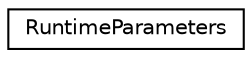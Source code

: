 digraph "Graphical Class Hierarchy"
{
 // LATEX_PDF_SIZE
  edge [fontname="Helvetica",fontsize="10",labelfontname="Helvetica",labelfontsize="10"];
  node [fontname="Helvetica",fontsize="10",shape=record];
  rankdir="LR";
  Node0 [label="RuntimeParameters",height=0.2,width=0.4,color="black", fillcolor="white", style="filled",URL="$classsl_1_1RuntimeParameters.html",tooltip="Runtime parameters used by the ZEDCamera.Grab() function, and its Camera::grab() counterpart in the S..."];
}
